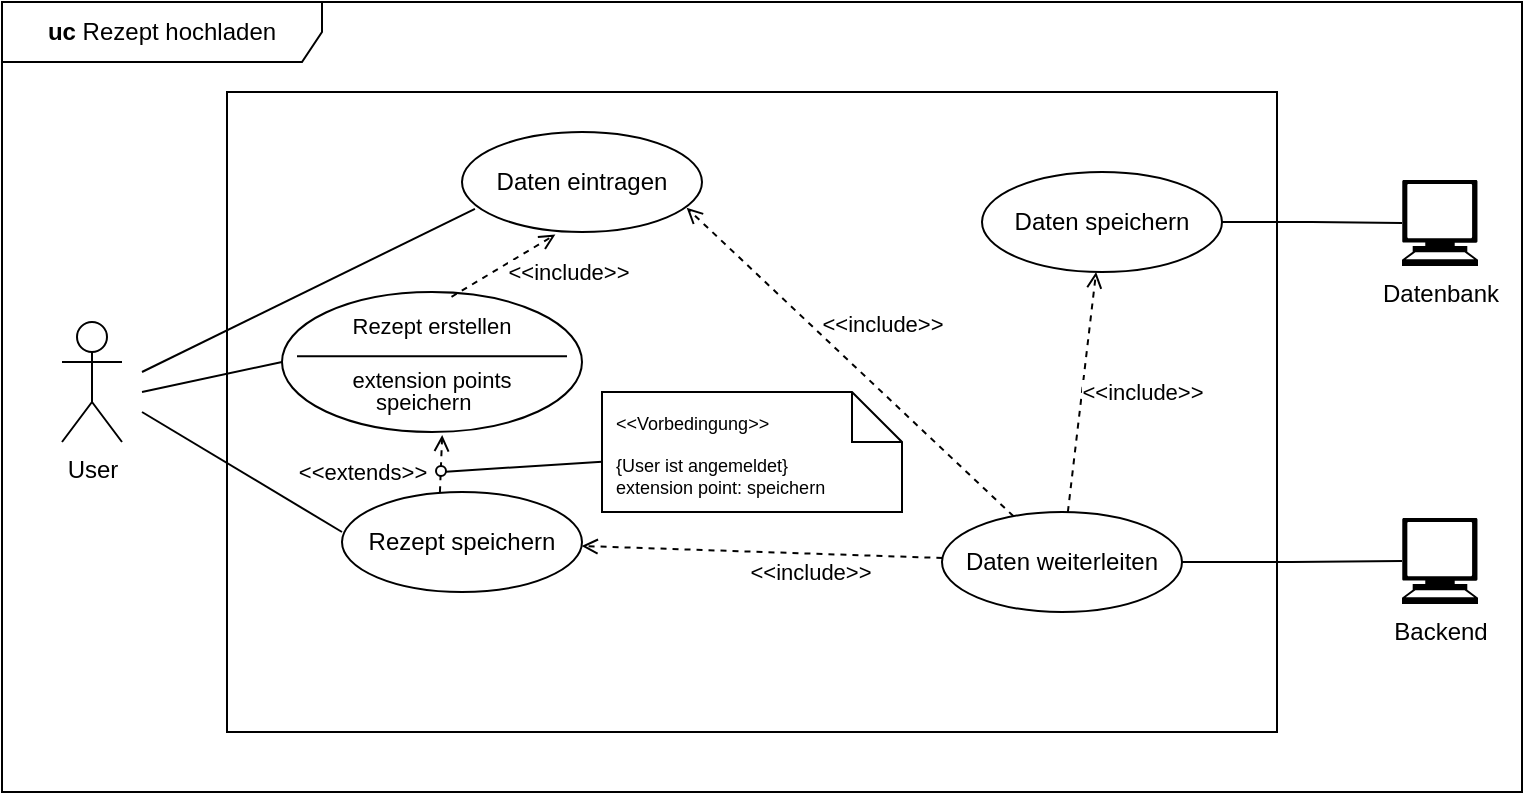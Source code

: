 <mxfile version="24.8.0">
  <diagram name="Seite-1" id="-T2844nzSg6uFc6EjAP8">
    <mxGraphModel dx="1195" dy="652" grid="1" gridSize="10" guides="1" tooltips="1" connect="1" arrows="1" fold="1" page="1" pageScale="1" pageWidth="827" pageHeight="1169" math="0" shadow="0">
      <root>
        <mxCell id="0" />
        <mxCell id="1" parent="0" />
        <mxCell id="j8pct50h78kjmeL6dkop-33" value="" style="endArrow=open;html=1;rounded=0;dashed=1;endFill=0;entryX=0.534;entryY=1.022;entryDx=0;entryDy=0;entryPerimeter=0;exitX=0.408;exitY=0.003;exitDx=0;exitDy=0;exitPerimeter=0;" edge="1" parent="1">
          <mxGeometry width="50" height="50" relative="1" as="geometry">
            <mxPoint x="228.96" y="450.15" as="sourcePoint" />
            <mxPoint x="230.1" y="421.54" as="targetPoint" />
          </mxGeometry>
        </mxCell>
        <mxCell id="j8pct50h78kjmeL6dkop-50" value="&amp;lt;&amp;lt;extends&amp;gt;&amp;gt;" style="edgeLabel;html=1;align=center;verticalAlign=middle;resizable=0;points=[];" vertex="1" connectable="0" parent="j8pct50h78kjmeL6dkop-33">
          <mxGeometry x="0.364" y="-1" relative="1" as="geometry">
            <mxPoint x="-41" y="9" as="offset" />
          </mxGeometry>
        </mxCell>
        <mxCell id="j8pct50h78kjmeL6dkop-51" value="&lt;div&gt;&lt;br&gt;&lt;/div&gt;" style="edgeLabel;html=1;align=center;verticalAlign=middle;resizable=0;points=[];" vertex="1" connectable="0" parent="j8pct50h78kjmeL6dkop-33">
          <mxGeometry x="0.411" relative="1" as="geometry">
            <mxPoint as="offset" />
          </mxGeometry>
        </mxCell>
        <mxCell id="j8pct50h78kjmeL6dkop-1" value="" style="shape=ellipse;container=1;horizontal=1;horizontalStack=0;resizeParent=1;resizeParentMax=0;resizeLast=0;html=1;dashed=0;collapsible=0;" vertex="1" parent="1">
          <mxGeometry x="150" y="350" width="150" height="70" as="geometry" />
        </mxCell>
        <mxCell id="j8pct50h78kjmeL6dkop-2" value="&lt;font style=&quot;font-size: 11px;&quot;&gt;Rezept erstellen&lt;/font&gt;" style="html=1;strokeColor=none;fillColor=none;align=center;verticalAlign=middle;rotatable=0;whiteSpace=wrap;" vertex="1" parent="j8pct50h78kjmeL6dkop-1">
          <mxGeometry y="5.833" width="150" height="23.333" as="geometry" />
        </mxCell>
        <mxCell id="j8pct50h78kjmeL6dkop-3" value="" style="line;strokeWidth=1;fillColor=none;rotatable=0;labelPosition=right;points=[];portConstraint=eastwest;dashed=0;resizeWidth=1;" vertex="1" parent="j8pct50h78kjmeL6dkop-1">
          <mxGeometry x="7.5" y="29.167" width="135" height="5.833" as="geometry" />
        </mxCell>
        <mxCell id="j8pct50h78kjmeL6dkop-4" value="&lt;font style=&quot;font-size: 11px;&quot;&gt;extension points&lt;/font&gt;" style="text;html=1;align=center;verticalAlign=middle;rotatable=0;fillColor=none;strokeColor=none;whiteSpace=wrap;" vertex="1" parent="j8pct50h78kjmeL6dkop-1">
          <mxGeometry x="-0.002" y="35" width="150" height="17.5" as="geometry" />
        </mxCell>
        <mxCell id="j8pct50h78kjmeL6dkop-5" value="&lt;font style=&quot;font-size: 11px;&quot;&gt;speichern&lt;/font&gt;" style="text;html=1;align=left;verticalAlign=middle;rotatable=0;spacingLeft=25;fillColor=none;strokeColor=none;whiteSpace=wrap;" vertex="1" parent="j8pct50h78kjmeL6dkop-1">
          <mxGeometry x="19.997" y="46.667" width="150" height="17.5" as="geometry" />
        </mxCell>
        <mxCell id="j8pct50h78kjmeL6dkop-12" value="User" style="shape=umlActor;verticalLabelPosition=bottom;verticalAlign=top;html=1;direction=east;" vertex="1" parent="1">
          <mxGeometry x="40" y="365" width="30" height="60" as="geometry" />
        </mxCell>
        <mxCell id="j8pct50h78kjmeL6dkop-13" value="Daten eintragen" style="ellipse;whiteSpace=wrap;html=1;" vertex="1" parent="1">
          <mxGeometry x="240" y="270" width="120" height="50" as="geometry" />
        </mxCell>
        <mxCell id="j8pct50h78kjmeL6dkop-14" value="Rezept speichern" style="ellipse;whiteSpace=wrap;html=1;" vertex="1" parent="1">
          <mxGeometry x="180" y="450" width="120" height="50" as="geometry" />
        </mxCell>
        <mxCell id="j8pct50h78kjmeL6dkop-43" style="edgeStyle=orthogonalEdgeStyle;rounded=0;orthogonalLoop=1;jettySize=auto;html=1;endArrow=none;endFill=0;" edge="1" parent="1" source="j8pct50h78kjmeL6dkop-15" target="j8pct50h78kjmeL6dkop-20">
          <mxGeometry relative="1" as="geometry" />
        </mxCell>
        <mxCell id="j8pct50h78kjmeL6dkop-15" value="Daten weiterleiten" style="ellipse;whiteSpace=wrap;html=1;" vertex="1" parent="1">
          <mxGeometry x="480" y="460" width="120" height="50" as="geometry" />
        </mxCell>
        <mxCell id="j8pct50h78kjmeL6dkop-16" value="Daten speichern" style="ellipse;whiteSpace=wrap;html=1;" vertex="1" parent="1">
          <mxGeometry x="500" y="290" width="120" height="50" as="geometry" />
        </mxCell>
        <mxCell id="j8pct50h78kjmeL6dkop-17" value="&lt;div style=&quot;font-size: 9px;&quot;&gt;&lt;font style=&quot;font-size: 9px;&quot;&gt;{User ist angemeldet}&lt;/font&gt;&lt;/div&gt;&lt;div style=&quot;font-size: 9px;&quot;&gt;&lt;font style=&quot;font-size: 9px;&quot;&gt;extension point: speichern&lt;br&gt;&lt;/font&gt;&lt;/div&gt;" style="shape=note2;boundedLbl=1;whiteSpace=wrap;html=1;size=25;verticalAlign=top;align=left;spacingLeft=5;" vertex="1" parent="1">
          <mxGeometry x="310" y="400" width="150" height="60" as="geometry" />
        </mxCell>
        <mxCell id="j8pct50h78kjmeL6dkop-18" value="&lt;font style=&quot;font-size: 9px;&quot;&gt;&amp;lt;&amp;lt;Vorbedingung&amp;gt;&amp;gt;&lt;/font&gt;" style="resizeWidth=1;part=1;strokeColor=none;fillColor=none;align=left;spacingLeft=5;whiteSpace=wrap;html=1;" vertex="1" parent="j8pct50h78kjmeL6dkop-17">
          <mxGeometry width="150" height="30" relative="1" as="geometry" />
        </mxCell>
        <mxCell id="j8pct50h78kjmeL6dkop-20" value="Backend" style="shape=mxgraph.signs.tech.computer;html=1;pointerEvents=1;fillColor=#000000;strokeColor=none;verticalLabelPosition=bottom;verticalAlign=top;align=center;" vertex="1" parent="1">
          <mxGeometry x="710" y="463" width="38" height="43" as="geometry" />
        </mxCell>
        <mxCell id="j8pct50h78kjmeL6dkop-21" value="Datenbank" style="shape=mxgraph.signs.tech.computer;html=1;pointerEvents=1;fillColor=#000000;strokeColor=none;verticalLabelPosition=bottom;verticalAlign=top;align=center;" vertex="1" parent="1">
          <mxGeometry x="710" y="294" width="38" height="43" as="geometry" />
        </mxCell>
        <mxCell id="j8pct50h78kjmeL6dkop-27" value="" style="endArrow=none;html=1;rounded=0;exitX=0;exitY=0.4;exitDx=0;exitDy=0;exitPerimeter=0;" edge="1" parent="1" source="j8pct50h78kjmeL6dkop-14">
          <mxGeometry width="50" height="50" relative="1" as="geometry">
            <mxPoint x="380" y="495" as="sourcePoint" />
            <mxPoint x="80" y="410" as="targetPoint" />
          </mxGeometry>
        </mxCell>
        <mxCell id="j8pct50h78kjmeL6dkop-28" value="" style="endArrow=none;html=1;rounded=0;entryX=0.054;entryY=0.769;entryDx=0;entryDy=0;entryPerimeter=0;" edge="1" parent="1" target="j8pct50h78kjmeL6dkop-13">
          <mxGeometry width="50" height="50" relative="1" as="geometry">
            <mxPoint x="80" y="390" as="sourcePoint" />
            <mxPoint x="340" y="360" as="targetPoint" />
          </mxGeometry>
        </mxCell>
        <mxCell id="j8pct50h78kjmeL6dkop-30" value="" style="endArrow=none;html=1;rounded=0;entryX=0;entryY=0.5;entryDx=0;entryDy=0;" edge="1" parent="1" target="j8pct50h78kjmeL6dkop-1">
          <mxGeometry width="50" height="50" relative="1" as="geometry">
            <mxPoint x="80" y="400" as="sourcePoint" />
            <mxPoint x="440" y="370" as="targetPoint" />
          </mxGeometry>
        </mxCell>
        <mxCell id="j8pct50h78kjmeL6dkop-34" value="" style="endArrow=open;html=1;rounded=0;dashed=1;endFill=0;exitX=0.565;exitY=-0.146;exitDx=0;exitDy=0;entryX=0.389;entryY=1.026;entryDx=0;entryDy=0;entryPerimeter=0;exitPerimeter=0;" edge="1" parent="1" source="j8pct50h78kjmeL6dkop-2" target="j8pct50h78kjmeL6dkop-13">
          <mxGeometry width="50" height="50" relative="1" as="geometry">
            <mxPoint x="480" y="380" as="sourcePoint" />
            <mxPoint x="400" y="340" as="targetPoint" />
          </mxGeometry>
        </mxCell>
        <mxCell id="j8pct50h78kjmeL6dkop-48" value="&amp;lt;&amp;lt;include&amp;gt;&amp;gt;" style="edgeLabel;html=1;align=center;verticalAlign=middle;resizable=0;points=[];" vertex="1" connectable="0" parent="j8pct50h78kjmeL6dkop-34">
          <mxGeometry x="-0.377" y="1" relative="1" as="geometry">
            <mxPoint x="42" y="-2" as="offset" />
          </mxGeometry>
        </mxCell>
        <mxCell id="j8pct50h78kjmeL6dkop-35" value="" style="endArrow=open;html=1;rounded=0;dashed=1;endFill=0;" edge="1" parent="1" source="j8pct50h78kjmeL6dkop-15" target="j8pct50h78kjmeL6dkop-14">
          <mxGeometry width="50" height="50" relative="1" as="geometry">
            <mxPoint x="540" y="465" as="sourcePoint" />
            <mxPoint x="460" y="425" as="targetPoint" />
          </mxGeometry>
        </mxCell>
        <mxCell id="j8pct50h78kjmeL6dkop-54" value="&amp;lt;&amp;lt;include&amp;gt;&amp;gt;" style="edgeLabel;html=1;align=center;verticalAlign=middle;resizable=0;points=[];" vertex="1" connectable="0" parent="j8pct50h78kjmeL6dkop-35">
          <mxGeometry x="-0.318" y="-1" relative="1" as="geometry">
            <mxPoint x="-5" y="10" as="offset" />
          </mxGeometry>
        </mxCell>
        <mxCell id="j8pct50h78kjmeL6dkop-36" value="" style="endArrow=open;html=1;rounded=0;dashed=1;endFill=0;entryX=0.936;entryY=0.758;entryDx=0;entryDy=0;entryPerimeter=0;" edge="1" parent="1" source="j8pct50h78kjmeL6dkop-15" target="j8pct50h78kjmeL6dkop-13">
          <mxGeometry width="50" height="50" relative="1" as="geometry">
            <mxPoint x="430" y="500" as="sourcePoint" />
            <mxPoint x="350" y="460" as="targetPoint" />
          </mxGeometry>
        </mxCell>
        <mxCell id="j8pct50h78kjmeL6dkop-52" value="&amp;lt;&amp;lt;include&amp;gt;&amp;gt;" style="edgeLabel;html=1;align=center;verticalAlign=middle;resizable=0;points=[];" vertex="1" connectable="0" parent="j8pct50h78kjmeL6dkop-36">
          <mxGeometry x="0.247" y="-1" relative="1" as="geometry">
            <mxPoint x="35" as="offset" />
          </mxGeometry>
        </mxCell>
        <mxCell id="j8pct50h78kjmeL6dkop-37" value="" style="endArrow=open;html=1;rounded=0;dashed=1;endFill=0;" edge="1" parent="1" source="j8pct50h78kjmeL6dkop-15" target="j8pct50h78kjmeL6dkop-16">
          <mxGeometry width="50" height="50" relative="1" as="geometry">
            <mxPoint x="440" y="510" as="sourcePoint" />
            <mxPoint x="360" y="470" as="targetPoint" />
          </mxGeometry>
        </mxCell>
        <mxCell id="j8pct50h78kjmeL6dkop-53" value="&amp;lt;&amp;lt;include&amp;gt;&amp;gt;" style="edgeLabel;html=1;align=center;verticalAlign=middle;resizable=0;points=[];" vertex="1" connectable="0" parent="j8pct50h78kjmeL6dkop-37">
          <mxGeometry x="0.024" y="-1" relative="1" as="geometry">
            <mxPoint x="29" y="1" as="offset" />
          </mxGeometry>
        </mxCell>
        <mxCell id="j8pct50h78kjmeL6dkop-38" value="" style="endArrow=none;html=1;rounded=0;" edge="1" parent="1" source="j8pct50h78kjmeL6dkop-17">
          <mxGeometry width="50" height="50" relative="1" as="geometry">
            <mxPoint x="380.0" y="475" as="sourcePoint" />
            <mxPoint x="230" y="440" as="targetPoint" />
          </mxGeometry>
        </mxCell>
        <mxCell id="j8pct50h78kjmeL6dkop-42" style="edgeStyle=orthogonalEdgeStyle;rounded=0;orthogonalLoop=1;jettySize=auto;html=1;entryX=0;entryY=0.5;entryDx=0;entryDy=0;entryPerimeter=0;endArrow=none;endFill=0;" edge="1" parent="1" source="j8pct50h78kjmeL6dkop-16" target="j8pct50h78kjmeL6dkop-21">
          <mxGeometry relative="1" as="geometry" />
        </mxCell>
        <mxCell id="j8pct50h78kjmeL6dkop-45" value="&lt;b&gt;uc&lt;/b&gt; Rezept hochladen" style="shape=umlFrame;whiteSpace=wrap;html=1;pointerEvents=0;recursiveResize=0;container=1;collapsible=0;width=160;" vertex="1" parent="1">
          <mxGeometry x="10" y="205" width="760" height="395" as="geometry" />
        </mxCell>
        <mxCell id="j8pct50h78kjmeL6dkop-55" value="" style="ellipse;whiteSpace=wrap;html=1;aspect=fixed;" vertex="1" parent="j8pct50h78kjmeL6dkop-45">
          <mxGeometry x="217" y="232" width="5" height="5" as="geometry" />
        </mxCell>
        <mxCell id="j8pct50h78kjmeL6dkop-59" value="" style="rounded=0;whiteSpace=wrap;html=1;fillColor=none;" vertex="1" parent="1">
          <mxGeometry x="122.5" y="250" width="525" height="320" as="geometry" />
        </mxCell>
      </root>
    </mxGraphModel>
  </diagram>
</mxfile>
